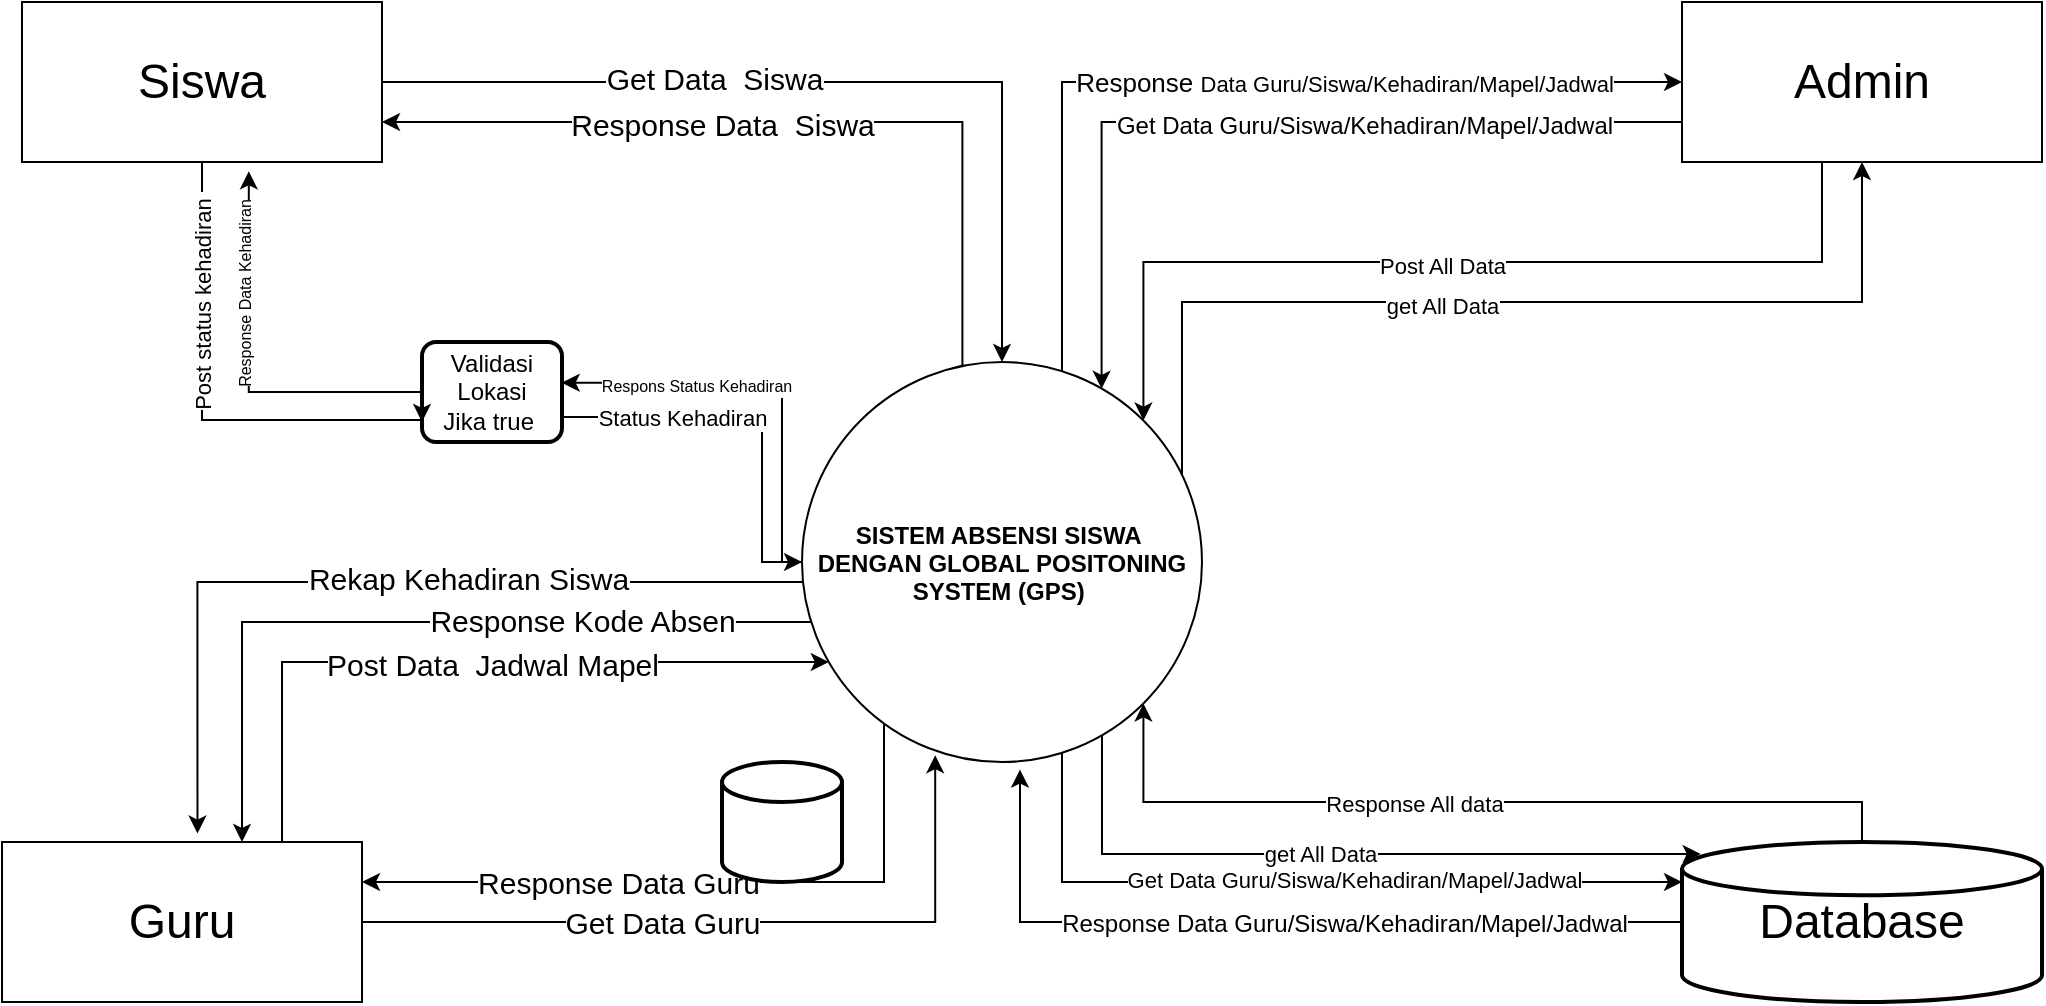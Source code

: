 <mxfile version="22.1.18" type="github">
  <diagram name="Halaman-1" id="I5R9IB_ubXEkLobNHyfv">
    <mxGraphModel dx="2227" dy="759" grid="1" gridSize="10" guides="1" tooltips="1" connect="1" arrows="1" fold="1" page="1" pageScale="1" pageWidth="827" pageHeight="1169" math="0" shadow="0">
      <root>
        <mxCell id="0" />
        <mxCell id="1" parent="0" />
        <mxCell id="lkRLUyl65WBtxDftpdHH-55" style="edgeStyle=orthogonalEdgeStyle;rounded=0;orthogonalLoop=1;jettySize=auto;html=1;exitX=1;exitY=0.75;exitDx=0;exitDy=0;" edge="1" parent="1" source="lkRLUyl65WBtxDftpdHH-45" target="lkRLUyl65WBtxDftpdHH-1">
          <mxGeometry relative="1" as="geometry">
            <Array as="points">
              <mxPoint x="350" y="488" />
              <mxPoint x="350" y="560" />
            </Array>
          </mxGeometry>
        </mxCell>
        <mxCell id="lkRLUyl65WBtxDftpdHH-56" value="Status Kehadiran" style="edgeLabel;html=1;align=center;verticalAlign=middle;resizable=0;points=[];" vertex="1" connectable="0" parent="lkRLUyl65WBtxDftpdHH-55">
          <mxGeometry x="-0.354" relative="1" as="geometry">
            <mxPoint x="-2" as="offset" />
          </mxGeometry>
        </mxCell>
        <mxCell id="lkRLUyl65WBtxDftpdHH-45" value="Validasi Lokasi&lt;br&gt;Jika true&amp;nbsp;" style="rounded=1;whiteSpace=wrap;html=1;absoluteArcSize=1;arcSize=14;strokeWidth=2;" vertex="1" parent="1">
          <mxGeometry x="180" y="450" width="70" height="50" as="geometry" />
        </mxCell>
        <mxCell id="lkRLUyl65WBtxDftpdHH-8" style="edgeStyle=orthogonalEdgeStyle;rounded=0;orthogonalLoop=1;jettySize=auto;html=1;exitX=0.401;exitY=0.008;exitDx=0;exitDy=0;entryX=1;entryY=0.75;entryDx=0;entryDy=0;exitPerimeter=0;" edge="1" parent="1" source="lkRLUyl65WBtxDftpdHH-1" target="lkRLUyl65WBtxDftpdHH-3">
          <mxGeometry relative="1" as="geometry">
            <Array as="points">
              <mxPoint x="450" y="340" />
            </Array>
          </mxGeometry>
        </mxCell>
        <mxCell id="lkRLUyl65WBtxDftpdHH-12" value="&lt;font style=&quot;font-size: 15px;&quot;&gt;Response Data&amp;nbsp; Siswa&lt;/font&gt;" style="edgeLabel;html=1;align=center;verticalAlign=middle;resizable=0;points=[];" vertex="1" connectable="0" parent="lkRLUyl65WBtxDftpdHH-8">
          <mxGeometry x="0.051" y="1" relative="1" as="geometry">
            <mxPoint x="-26" as="offset" />
          </mxGeometry>
        </mxCell>
        <mxCell id="lkRLUyl65WBtxDftpdHH-10" style="edgeStyle=orthogonalEdgeStyle;rounded=0;orthogonalLoop=1;jettySize=auto;html=1;entryX=1;entryY=0.25;entryDx=0;entryDy=0;" edge="1" parent="1" source="lkRLUyl65WBtxDftpdHH-1" target="lkRLUyl65WBtxDftpdHH-4">
          <mxGeometry relative="1" as="geometry">
            <Array as="points">
              <mxPoint x="411" y="720" />
            </Array>
          </mxGeometry>
        </mxCell>
        <mxCell id="lkRLUyl65WBtxDftpdHH-13" value="&lt;font style=&quot;font-size: 15px;&quot;&gt;Response Data Guru&lt;/font&gt;" style="edgeLabel;html=1;align=center;verticalAlign=middle;resizable=0;points=[];" vertex="1" connectable="0" parent="lkRLUyl65WBtxDftpdHH-10">
          <mxGeometry x="0.251" relative="1" as="geometry">
            <mxPoint as="offset" />
          </mxGeometry>
        </mxCell>
        <mxCell id="lkRLUyl65WBtxDftpdHH-17" style="edgeStyle=orthogonalEdgeStyle;rounded=0;orthogonalLoop=1;jettySize=auto;html=1;" edge="1" parent="1" source="lkRLUyl65WBtxDftpdHH-1" target="lkRLUyl65WBtxDftpdHH-4">
          <mxGeometry relative="1" as="geometry">
            <Array as="points">
              <mxPoint x="90" y="590" />
            </Array>
          </mxGeometry>
        </mxCell>
        <mxCell id="lkRLUyl65WBtxDftpdHH-18" value="&lt;font style=&quot;font-size: 15px;&quot;&gt;Response Kode Absen&lt;/font&gt;" style="edgeLabel;html=1;align=center;verticalAlign=middle;resizable=0;points=[];" vertex="1" connectable="0" parent="lkRLUyl65WBtxDftpdHH-17">
          <mxGeometry x="-0.42" y="-1" relative="1" as="geometry">
            <mxPoint as="offset" />
          </mxGeometry>
        </mxCell>
        <mxCell id="lkRLUyl65WBtxDftpdHH-25" style="edgeStyle=orthogonalEdgeStyle;rounded=0;orthogonalLoop=1;jettySize=auto;html=1;entryX=0;entryY=0.5;entryDx=0;entryDy=0;" edge="1" parent="1" source="lkRLUyl65WBtxDftpdHH-1" target="lkRLUyl65WBtxDftpdHH-5">
          <mxGeometry relative="1" as="geometry">
            <Array as="points">
              <mxPoint x="500" y="320" />
            </Array>
          </mxGeometry>
        </mxCell>
        <mxCell id="lkRLUyl65WBtxDftpdHH-26" value="&lt;font style=&quot;font-size: 13px;&quot;&gt;Response&amp;nbsp;&lt;/font&gt;Data Guru/Siswa/Kehadiran/Mapel/Jadwal" style="edgeLabel;html=1;align=center;verticalAlign=middle;resizable=0;points=[];" vertex="1" connectable="0" parent="lkRLUyl65WBtxDftpdHH-25">
          <mxGeometry x="0.166" y="-1" relative="1" as="geometry">
            <mxPoint x="20" y="-1" as="offset" />
          </mxGeometry>
        </mxCell>
        <mxCell id="lkRLUyl65WBtxDftpdHH-31" style="edgeStyle=orthogonalEdgeStyle;rounded=0;orthogonalLoop=1;jettySize=auto;html=1;entryX=0;entryY=0.25;entryDx=0;entryDy=0;" edge="1" parent="1" source="lkRLUyl65WBtxDftpdHH-1" target="lkRLUyl65WBtxDftpdHH-6">
          <mxGeometry relative="1" as="geometry">
            <Array as="points">
              <mxPoint x="500" y="720" />
            </Array>
          </mxGeometry>
        </mxCell>
        <mxCell id="lkRLUyl65WBtxDftpdHH-32" value="Get Data Guru/Siswa/Kehadiran/Mapel/Jadwal" style="edgeLabel;html=1;align=center;verticalAlign=middle;resizable=0;points=[];" vertex="1" connectable="0" parent="lkRLUyl65WBtxDftpdHH-31">
          <mxGeometry x="0.121" y="1" relative="1" as="geometry">
            <mxPoint as="offset" />
          </mxGeometry>
        </mxCell>
        <mxCell id="lkRLUyl65WBtxDftpdHH-66" style="edgeStyle=orthogonalEdgeStyle;rounded=0;orthogonalLoop=1;jettySize=auto;html=1;entryX=0.5;entryY=1;entryDx=0;entryDy=0;" edge="1" parent="1" source="lkRLUyl65WBtxDftpdHH-1" target="lkRLUyl65WBtxDftpdHH-5">
          <mxGeometry relative="1" as="geometry">
            <Array as="points">
              <mxPoint x="560" y="430" />
              <mxPoint x="900" y="430" />
            </Array>
          </mxGeometry>
        </mxCell>
        <mxCell id="lkRLUyl65WBtxDftpdHH-67" value="get All Data" style="edgeLabel;html=1;align=center;verticalAlign=middle;resizable=0;points=[];" vertex="1" connectable="0" parent="lkRLUyl65WBtxDftpdHH-66">
          <mxGeometry x="-0.197" y="-2" relative="1" as="geometry">
            <mxPoint x="17" as="offset" />
          </mxGeometry>
        </mxCell>
        <mxCell id="lkRLUyl65WBtxDftpdHH-1" value="&lt;p style=&quot;text-indent: 0cm; line-height: normal;&quot; align=&quot;center&quot; class=&quot;MsoNormal&quot;&gt;&lt;b&gt;SISTEM ABSENSI SISWA&amp;nbsp; DENGAN GLOBAL POSITONING SYSTEM (GPS)&amp;nbsp;&lt;/b&gt;&lt;/p&gt;" style="ellipse;whiteSpace=wrap;html=1;aspect=fixed;" vertex="1" parent="1">
          <mxGeometry x="370" y="460" width="200" height="200" as="geometry" />
        </mxCell>
        <mxCell id="lkRLUyl65WBtxDftpdHH-7" style="edgeStyle=orthogonalEdgeStyle;rounded=0;orthogonalLoop=1;jettySize=auto;html=1;entryX=0.5;entryY=0;entryDx=0;entryDy=0;" edge="1" parent="1" source="lkRLUyl65WBtxDftpdHH-3" target="lkRLUyl65WBtxDftpdHH-1">
          <mxGeometry relative="1" as="geometry" />
        </mxCell>
        <mxCell id="lkRLUyl65WBtxDftpdHH-11" value="&lt;font style=&quot;font-size: 15px;&quot;&gt;Get Data&amp;nbsp; Siswa&lt;/font&gt;" style="edgeLabel;html=1;align=center;verticalAlign=middle;resizable=0;points=[];" vertex="1" connectable="0" parent="lkRLUyl65WBtxDftpdHH-7">
          <mxGeometry x="-0.265" y="2" relative="1" as="geometry">
            <mxPoint as="offset" />
          </mxGeometry>
        </mxCell>
        <mxCell id="lkRLUyl65WBtxDftpdHH-19" style="edgeStyle=orthogonalEdgeStyle;rounded=0;orthogonalLoop=1;jettySize=auto;html=1;" edge="1" parent="1" source="lkRLUyl65WBtxDftpdHH-3">
          <mxGeometry relative="1" as="geometry">
            <mxPoint x="180" y="490" as="targetPoint" />
            <Array as="points">
              <mxPoint x="70" y="489" />
            </Array>
          </mxGeometry>
        </mxCell>
        <mxCell id="lkRLUyl65WBtxDftpdHH-20" value="&lt;font style=&quot;font-size: 11px;&quot;&gt;Post status kehadiran&amp;nbsp;&lt;/font&gt;" style="edgeLabel;html=1;align=center;verticalAlign=middle;resizable=0;points=[];rotation=-90;" vertex="1" connectable="0" parent="lkRLUyl65WBtxDftpdHH-19">
          <mxGeometry x="0.085" y="-3" relative="1" as="geometry">
            <mxPoint x="-1" y="-62" as="offset" />
          </mxGeometry>
        </mxCell>
        <mxCell id="lkRLUyl65WBtxDftpdHH-3" value="&lt;font style=&quot;font-size: 24px;&quot;&gt;Siswa&lt;/font&gt;" style="rounded=0;whiteSpace=wrap;html=1;" vertex="1" parent="1">
          <mxGeometry x="-20" y="280" width="180" height="80" as="geometry" />
        </mxCell>
        <mxCell id="lkRLUyl65WBtxDftpdHH-4" value="&lt;font style=&quot;font-size: 24px;&quot;&gt;Guru&lt;/font&gt;" style="rounded=0;whiteSpace=wrap;html=1;" vertex="1" parent="1">
          <mxGeometry x="-30" y="700" width="180" height="80" as="geometry" />
        </mxCell>
        <mxCell id="lkRLUyl65WBtxDftpdHH-37" style="edgeStyle=orthogonalEdgeStyle;rounded=0;orthogonalLoop=1;jettySize=auto;html=1;entryX=1;entryY=0;entryDx=0;entryDy=0;" edge="1" parent="1" source="lkRLUyl65WBtxDftpdHH-5" target="lkRLUyl65WBtxDftpdHH-1">
          <mxGeometry relative="1" as="geometry">
            <Array as="points">
              <mxPoint x="880" y="410" />
              <mxPoint x="541" y="410" />
            </Array>
          </mxGeometry>
        </mxCell>
        <mxCell id="lkRLUyl65WBtxDftpdHH-38" value="Post All Data" style="edgeLabel;html=1;align=center;verticalAlign=middle;resizable=0;points=[];" vertex="1" connectable="0" parent="lkRLUyl65WBtxDftpdHH-37">
          <mxGeometry x="0.024" y="2" relative="1" as="geometry">
            <mxPoint as="offset" />
          </mxGeometry>
        </mxCell>
        <mxCell id="lkRLUyl65WBtxDftpdHH-5" value="&lt;font style=&quot;font-size: 24px;&quot;&gt;Admin&lt;/font&gt;" style="rounded=0;whiteSpace=wrap;html=1;" vertex="1" parent="1">
          <mxGeometry x="810" y="280" width="180" height="80" as="geometry" />
        </mxCell>
        <mxCell id="lkRLUyl65WBtxDftpdHH-70" style="edgeStyle=orthogonalEdgeStyle;rounded=0;orthogonalLoop=1;jettySize=auto;html=1;entryX=1;entryY=1;entryDx=0;entryDy=0;" edge="1" parent="1" source="lkRLUyl65WBtxDftpdHH-6" target="lkRLUyl65WBtxDftpdHH-1">
          <mxGeometry relative="1" as="geometry">
            <Array as="points">
              <mxPoint x="900" y="680" />
              <mxPoint x="541" y="680" />
            </Array>
          </mxGeometry>
        </mxCell>
        <mxCell id="lkRLUyl65WBtxDftpdHH-71" value="Response All data" style="edgeLabel;html=1;align=center;verticalAlign=middle;resizable=0;points=[];" vertex="1" connectable="0" parent="lkRLUyl65WBtxDftpdHH-70">
          <mxGeometry x="0.138" y="1" relative="1" as="geometry">
            <mxPoint as="offset" />
          </mxGeometry>
        </mxCell>
        <mxCell id="lkRLUyl65WBtxDftpdHH-6" value="&lt;font style=&quot;font-size: 24px;&quot;&gt;Database&lt;/font&gt;" style="rounded=0;whiteSpace=wrap;html=1;strokeWidth=2;shape=mxgraph.flowchart.database;" vertex="1" parent="1">
          <mxGeometry x="810" y="700" width="180" height="80" as="geometry" />
        </mxCell>
        <mxCell id="lkRLUyl65WBtxDftpdHH-9" style="edgeStyle=orthogonalEdgeStyle;rounded=0;orthogonalLoop=1;jettySize=auto;html=1;entryX=0.333;entryY=0.983;entryDx=0;entryDy=0;entryPerimeter=0;" edge="1" parent="1" source="lkRLUyl65WBtxDftpdHH-4" target="lkRLUyl65WBtxDftpdHH-1">
          <mxGeometry relative="1" as="geometry" />
        </mxCell>
        <mxCell id="lkRLUyl65WBtxDftpdHH-14" value="&lt;font style=&quot;font-size: 15px;&quot;&gt;Get Data Guru&lt;/font&gt;" style="edgeLabel;html=1;align=center;verticalAlign=middle;resizable=0;points=[];" vertex="1" connectable="0" parent="lkRLUyl65WBtxDftpdHH-9">
          <mxGeometry x="-0.192" relative="1" as="geometry">
            <mxPoint as="offset" />
          </mxGeometry>
        </mxCell>
        <mxCell id="lkRLUyl65WBtxDftpdHH-15" style="edgeStyle=orthogonalEdgeStyle;rounded=0;orthogonalLoop=1;jettySize=auto;html=1;" edge="1" parent="1" source="lkRLUyl65WBtxDftpdHH-4" target="lkRLUyl65WBtxDftpdHH-1">
          <mxGeometry relative="1" as="geometry">
            <Array as="points">
              <mxPoint x="110" y="610" />
            </Array>
          </mxGeometry>
        </mxCell>
        <mxCell id="lkRLUyl65WBtxDftpdHH-16" value="&lt;font style=&quot;font-size: 15px;&quot;&gt;Post Data&amp;nbsp; Jadwal Mapel&lt;/font&gt;" style="edgeLabel;html=1;align=center;verticalAlign=middle;resizable=0;points=[];" vertex="1" connectable="0" parent="lkRLUyl65WBtxDftpdHH-15">
          <mxGeometry x="0.07" y="-1" relative="1" as="geometry">
            <mxPoint as="offset" />
          </mxGeometry>
        </mxCell>
        <mxCell id="lkRLUyl65WBtxDftpdHH-21" style="edgeStyle=orthogonalEdgeStyle;rounded=0;orthogonalLoop=1;jettySize=auto;html=1;entryX=0.63;entryY=1.058;entryDx=0;entryDy=0;entryPerimeter=0;" edge="1" parent="1" source="lkRLUyl65WBtxDftpdHH-45" target="lkRLUyl65WBtxDftpdHH-3">
          <mxGeometry relative="1" as="geometry">
            <Array as="points" />
          </mxGeometry>
        </mxCell>
        <mxCell id="lkRLUyl65WBtxDftpdHH-23" style="edgeStyle=orthogonalEdgeStyle;rounded=0;orthogonalLoop=1;jettySize=auto;html=1;entryX=0.543;entryY=-0.053;entryDx=0;entryDy=0;entryPerimeter=0;" edge="1" parent="1" source="lkRLUyl65WBtxDftpdHH-1" target="lkRLUyl65WBtxDftpdHH-4">
          <mxGeometry relative="1" as="geometry">
            <Array as="points">
              <mxPoint x="68" y="570" />
            </Array>
          </mxGeometry>
        </mxCell>
        <mxCell id="lkRLUyl65WBtxDftpdHH-24" value="&lt;font style=&quot;font-size: 15px;&quot;&gt;Rekap Kehadiran Siswa&lt;/font&gt;" style="edgeLabel;html=1;align=center;verticalAlign=middle;resizable=0;points=[];" vertex="1" connectable="0" parent="lkRLUyl65WBtxDftpdHH-23">
          <mxGeometry x="-0.215" y="2" relative="1" as="geometry">
            <mxPoint y="-4" as="offset" />
          </mxGeometry>
        </mxCell>
        <mxCell id="lkRLUyl65WBtxDftpdHH-27" style="edgeStyle=orthogonalEdgeStyle;rounded=0;orthogonalLoop=1;jettySize=auto;html=1;exitX=0;exitY=0.75;exitDx=0;exitDy=0;entryX=0.749;entryY=0.067;entryDx=0;entryDy=0;entryPerimeter=0;" edge="1" parent="1" source="lkRLUyl65WBtxDftpdHH-5" target="lkRLUyl65WBtxDftpdHH-1">
          <mxGeometry relative="1" as="geometry" />
        </mxCell>
        <mxCell id="lkRLUyl65WBtxDftpdHH-28" value="&lt;font style=&quot;font-size: 12px;&quot;&gt;Get Data Guru/Siswa/Kehadiran/Mapel/Jadwal&lt;/font&gt;" style="edgeLabel;html=1;align=center;verticalAlign=middle;resizable=0;points=[];" vertex="1" connectable="0" parent="lkRLUyl65WBtxDftpdHH-27">
          <mxGeometry x="-0.143" y="2" relative="1" as="geometry">
            <mxPoint x="22" as="offset" />
          </mxGeometry>
        </mxCell>
        <mxCell id="lkRLUyl65WBtxDftpdHH-29" style="edgeStyle=orthogonalEdgeStyle;rounded=0;orthogonalLoop=1;jettySize=auto;html=1;entryX=0.545;entryY=1.019;entryDx=0;entryDy=0;entryPerimeter=0;" edge="1" parent="1" source="lkRLUyl65WBtxDftpdHH-6" target="lkRLUyl65WBtxDftpdHH-1">
          <mxGeometry relative="1" as="geometry" />
        </mxCell>
        <mxCell id="lkRLUyl65WBtxDftpdHH-30" value="&lt;font style=&quot;font-size: 12px;&quot;&gt;Response Data Guru/Siswa/Kehadiran/Mapel/Jadwal&lt;/font&gt;" style="edgeLabel;html=1;align=center;verticalAlign=middle;resizable=0;points=[];" vertex="1" connectable="0" parent="lkRLUyl65WBtxDftpdHH-29">
          <mxGeometry x="-0.3" y="2" relative="1" as="geometry">
            <mxPoint x="-27" y="-1" as="offset" />
          </mxGeometry>
        </mxCell>
        <mxCell id="lkRLUyl65WBtxDftpdHH-33" value="" style="strokeWidth=2;html=1;shape=mxgraph.flowchart.database;whiteSpace=wrap;" vertex="1" parent="1">
          <mxGeometry x="330" y="660" width="60" height="60" as="geometry" />
        </mxCell>
        <mxCell id="lkRLUyl65WBtxDftpdHH-52" value="&lt;font style=&quot;font-size: 8px;&quot;&gt;Response Data Kehadiran&lt;br&gt;&lt;/font&gt;" style="edgeLabel;html=1;align=center;verticalAlign=middle;resizable=0;points=[];rotation=-90;" vertex="1" connectable="0" parent="1">
          <mxGeometry x="94.003" y="410.0" as="geometry">
            <mxPoint x="-16" y="-4.0" as="offset" />
          </mxGeometry>
        </mxCell>
        <mxCell id="lkRLUyl65WBtxDftpdHH-57" style="edgeStyle=orthogonalEdgeStyle;rounded=0;orthogonalLoop=1;jettySize=auto;html=1;entryX=0.998;entryY=0.407;entryDx=0;entryDy=0;entryPerimeter=0;" edge="1" parent="1" source="lkRLUyl65WBtxDftpdHH-1" target="lkRLUyl65WBtxDftpdHH-45">
          <mxGeometry relative="1" as="geometry">
            <Array as="points">
              <mxPoint x="360" y="560" />
              <mxPoint x="360" y="470" />
            </Array>
          </mxGeometry>
        </mxCell>
        <mxCell id="lkRLUyl65WBtxDftpdHH-58" value="&lt;font style=&quot;font-size: 8px;&quot;&gt;Respons Status Kehadiran&lt;/font&gt;" style="edgeLabel;html=1;align=center;verticalAlign=middle;resizable=0;points=[];" vertex="1" connectable="0" parent="lkRLUyl65WBtxDftpdHH-57">
          <mxGeometry x="0.36" relative="1" as="geometry">
            <mxPoint as="offset" />
          </mxGeometry>
        </mxCell>
        <mxCell id="lkRLUyl65WBtxDftpdHH-68" style="edgeStyle=orthogonalEdgeStyle;rounded=0;orthogonalLoop=1;jettySize=auto;html=1;entryX=0.052;entryY=0.075;entryDx=0;entryDy=0;entryPerimeter=0;" edge="1" parent="1" source="lkRLUyl65WBtxDftpdHH-1" target="lkRLUyl65WBtxDftpdHH-6">
          <mxGeometry relative="1" as="geometry">
            <Array as="points">
              <mxPoint x="520" y="706" />
            </Array>
          </mxGeometry>
        </mxCell>
        <mxCell id="lkRLUyl65WBtxDftpdHH-69" value="get All Data" style="edgeLabel;html=1;align=center;verticalAlign=middle;resizable=0;points=[];" vertex="1" connectable="0" parent="lkRLUyl65WBtxDftpdHH-68">
          <mxGeometry x="-0.062" relative="1" as="geometry">
            <mxPoint as="offset" />
          </mxGeometry>
        </mxCell>
      </root>
    </mxGraphModel>
  </diagram>
</mxfile>
